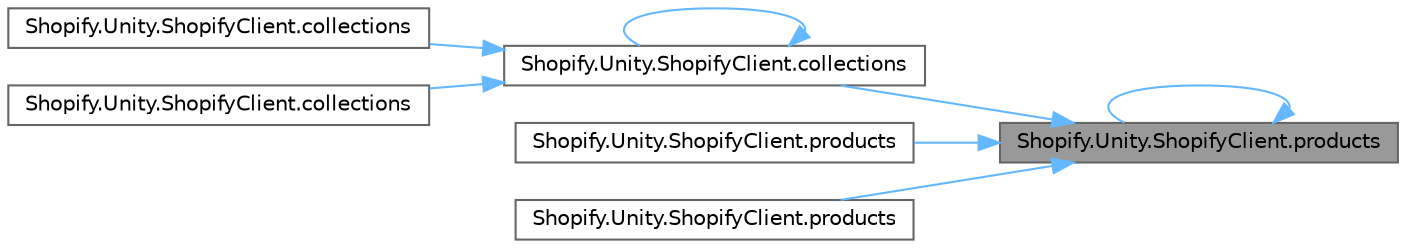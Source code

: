 digraph "Shopify.Unity.ShopifyClient.products"
{
 // LATEX_PDF_SIZE
  bgcolor="transparent";
  edge [fontname=Helvetica,fontsize=10,labelfontname=Helvetica,labelfontsize=10];
  node [fontname=Helvetica,fontsize=10,shape=box,height=0.2,width=0.4];
  rankdir="RL";
  Node1 [id="Node000001",label="Shopify.Unity.ShopifyClient.products",height=0.2,width=0.4,color="gray40", fillcolor="grey60", style="filled", fontcolor="black",tooltip="Generates a query to receive one page of products from a Shopify store. The generated query will quer..."];
  Node1 -> Node2 [id="edge1_Node000001_Node000002",dir="back",color="steelblue1",style="solid",tooltip=" "];
  Node2 [id="Node000002",label="Shopify.Unity.ShopifyClient.collections",height=0.2,width=0.4,color="grey40", fillcolor="white", style="filled",URL="$class_shopify_1_1_unity_1_1_shopify_client.html#a1941463abfeb8bed64f1d2d01c918528",tooltip="Generates a query to receive a page of collections from a Shopify store. The generated query will que..."];
  Node2 -> Node3 [id="edge2_Node000002_Node000003",dir="back",color="steelblue1",style="solid",tooltip=" "];
  Node3 [id="Node000003",label="Shopify.Unity.ShopifyClient.collections",height=0.2,width=0.4,color="grey40", fillcolor="white", style="filled",URL="$class_shopify_1_1_unity_1_1_shopify_client.html#a91c844e19ae9f41d02c4a308221e555a",tooltip="Generates a query to fetch the specified collections by id from a Shopify store. The generated query ..."];
  Node2 -> Node4 [id="edge3_Node000002_Node000004",dir="back",color="steelblue1",style="solid",tooltip=" "];
  Node4 [id="Node000004",label="Shopify.Unity.ShopifyClient.collections",height=0.2,width=0.4,color="grey40", fillcolor="white", style="filled",URL="$class_shopify_1_1_unity_1_1_shopify_client.html#abf9caa1b8b857c6d729daef25201ae8a",tooltip="Generates a query to receive selected collections from a Shopify store. The generated query will quer..."];
  Node2 -> Node2 [id="edge4_Node000002_Node000002",dir="back",color="steelblue1",style="solid",tooltip=" "];
  Node1 -> Node5 [id="edge5_Node000001_Node000005",dir="back",color="steelblue1",style="solid",tooltip=" "];
  Node5 [id="Node000005",label="Shopify.Unity.ShopifyClient.products",height=0.2,width=0.4,color="grey40", fillcolor="white", style="filled",URL="$class_shopify_1_1_unity_1_1_shopify_client.html#a57683e84ea6c523b7ebaa2363704ccec",tooltip="Generates a query to receive selected products from a Shopify store. The generated query will query t..."];
  Node1 -> Node6 [id="edge6_Node000001_Node000006",dir="back",color="steelblue1",style="solid",tooltip=" "];
  Node6 [id="Node000006",label="Shopify.Unity.ShopifyClient.products",height=0.2,width=0.4,color="grey40", fillcolor="white", style="filled",URL="$class_shopify_1_1_unity_1_1_shopify_client.html#a2be2e03d27d9df04a6216db138a610c7",tooltip="Generates a query to receive selected products from a Shopify store. The generated query will query t..."];
  Node1 -> Node1 [id="edge7_Node000001_Node000001",dir="back",color="steelblue1",style="solid",tooltip=" "];
}
